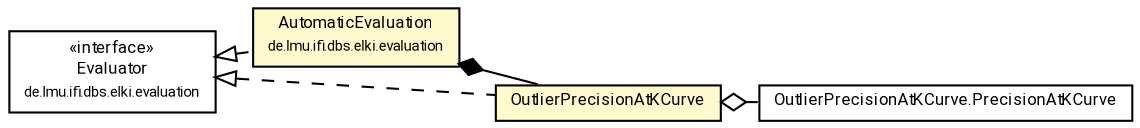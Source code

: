 #!/usr/local/bin/dot
#
# Class diagram 
# Generated by UMLGraph version R5_7_2-60-g0e99a6 (http://www.spinellis.gr/umlgraph/)
#

digraph G {
	graph [fontnames="svg"]
	edge [fontname="Roboto",fontsize=7,labelfontname="Roboto",labelfontsize=7,color="black"];
	node [fontname="Roboto",fontcolor="black",fontsize=8,shape=plaintext,margin=0,width=0,height=0];
	nodesep=0.15;
	ranksep=0.25;
	rankdir=LR;
	// de.lmu.ifi.dbs.elki.evaluation.AutomaticEvaluation
	c7772007 [label=<<table title="de.lmu.ifi.dbs.elki.evaluation.AutomaticEvaluation" border="0" cellborder="1" cellspacing="0" cellpadding="2" bgcolor="LemonChiffon" href="../AutomaticEvaluation.html" target="_parent">
		<tr><td><table border="0" cellspacing="0" cellpadding="1">
		<tr><td align="center" balign="center"> <font face="Roboto">AutomaticEvaluation</font> </td></tr>
		<tr><td align="center" balign="center"> <font face="Roboto" point-size="7.0">de.lmu.ifi.dbs.elki.evaluation</font> </td></tr>
		</table></td></tr>
		</table>>, URL="../AutomaticEvaluation.html"];
	// de.lmu.ifi.dbs.elki.evaluation.Evaluator
	c7773073 [label=<<table title="de.lmu.ifi.dbs.elki.evaluation.Evaluator" border="0" cellborder="1" cellspacing="0" cellpadding="2" href="../Evaluator.html" target="_parent">
		<tr><td><table border="0" cellspacing="0" cellpadding="1">
		<tr><td align="center" balign="center"> &#171;interface&#187; </td></tr>
		<tr><td align="center" balign="center"> <font face="Roboto">Evaluator</font> </td></tr>
		<tr><td align="center" balign="center"> <font face="Roboto" point-size="7.0">de.lmu.ifi.dbs.elki.evaluation</font> </td></tr>
		</table></td></tr>
		</table>>, URL="../Evaluator.html"];
	// de.lmu.ifi.dbs.elki.evaluation.outlier.OutlierPrecisionAtKCurve
	c7774823 [label=<<table title="de.lmu.ifi.dbs.elki.evaluation.outlier.OutlierPrecisionAtKCurve" border="0" cellborder="1" cellspacing="0" cellpadding="2" bgcolor="lemonChiffon" href="OutlierPrecisionAtKCurve.html" target="_parent">
		<tr><td><table border="0" cellspacing="0" cellpadding="1">
		<tr><td align="center" balign="center"> <font face="Roboto">OutlierPrecisionAtKCurve</font> </td></tr>
		</table></td></tr>
		</table>>, URL="OutlierPrecisionAtKCurve.html"];
	// de.lmu.ifi.dbs.elki.evaluation.outlier.OutlierPrecisionAtKCurve.PrecisionAtKCurve
	c7774824 [label=<<table title="de.lmu.ifi.dbs.elki.evaluation.outlier.OutlierPrecisionAtKCurve.PrecisionAtKCurve" border="0" cellborder="1" cellspacing="0" cellpadding="2" href="OutlierPrecisionAtKCurve.PrecisionAtKCurve.html" target="_parent">
		<tr><td><table border="0" cellspacing="0" cellpadding="1">
		<tr><td align="center" balign="center"> <font face="Roboto">OutlierPrecisionAtKCurve.PrecisionAtKCurve</font> </td></tr>
		</table></td></tr>
		</table>>, URL="OutlierPrecisionAtKCurve.PrecisionAtKCurve.html"];
	// de.lmu.ifi.dbs.elki.evaluation.AutomaticEvaluation implements de.lmu.ifi.dbs.elki.evaluation.Evaluator
	c7773073 -> c7772007 [arrowtail=empty,style=dashed,dir=back,weight=9];
	// de.lmu.ifi.dbs.elki.evaluation.AutomaticEvaluation composed de.lmu.ifi.dbs.elki.evaluation.outlier.OutlierPrecisionAtKCurve
	c7772007 -> c7774823 [arrowhead=none,arrowtail=diamond,dir=back,weight=6];
	// de.lmu.ifi.dbs.elki.evaluation.outlier.OutlierPrecisionAtKCurve implements de.lmu.ifi.dbs.elki.evaluation.Evaluator
	c7773073 -> c7774823 [arrowtail=empty,style=dashed,dir=back,weight=9];
	// de.lmu.ifi.dbs.elki.evaluation.outlier.OutlierPrecisionAtKCurve has de.lmu.ifi.dbs.elki.evaluation.outlier.OutlierPrecisionAtKCurve.PrecisionAtKCurve
	c7774823 -> c7774824 [arrowhead=none,arrowtail=ediamond,dir=back,weight=4];
}

